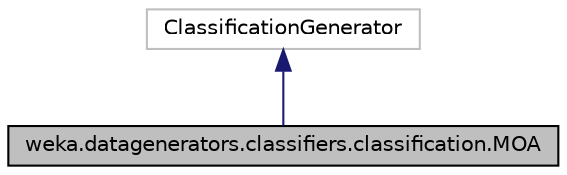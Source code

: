digraph "weka.datagenerators.classifiers.classification.MOA"
{
 // LATEX_PDF_SIZE
  edge [fontname="Helvetica",fontsize="10",labelfontname="Helvetica",labelfontsize="10"];
  node [fontname="Helvetica",fontsize="10",shape=record];
  Node1 [label="weka.datagenerators.classifiers.classification.MOA",height=0.2,width=0.4,color="black", fillcolor="grey75", style="filled", fontcolor="black",tooltip=" "];
  Node2 -> Node1 [dir="back",color="midnightblue",fontsize="10",style="solid",fontname="Helvetica"];
  Node2 [label="ClassificationGenerator",height=0.2,width=0.4,color="grey75", fillcolor="white", style="filled",tooltip=" "];
}
